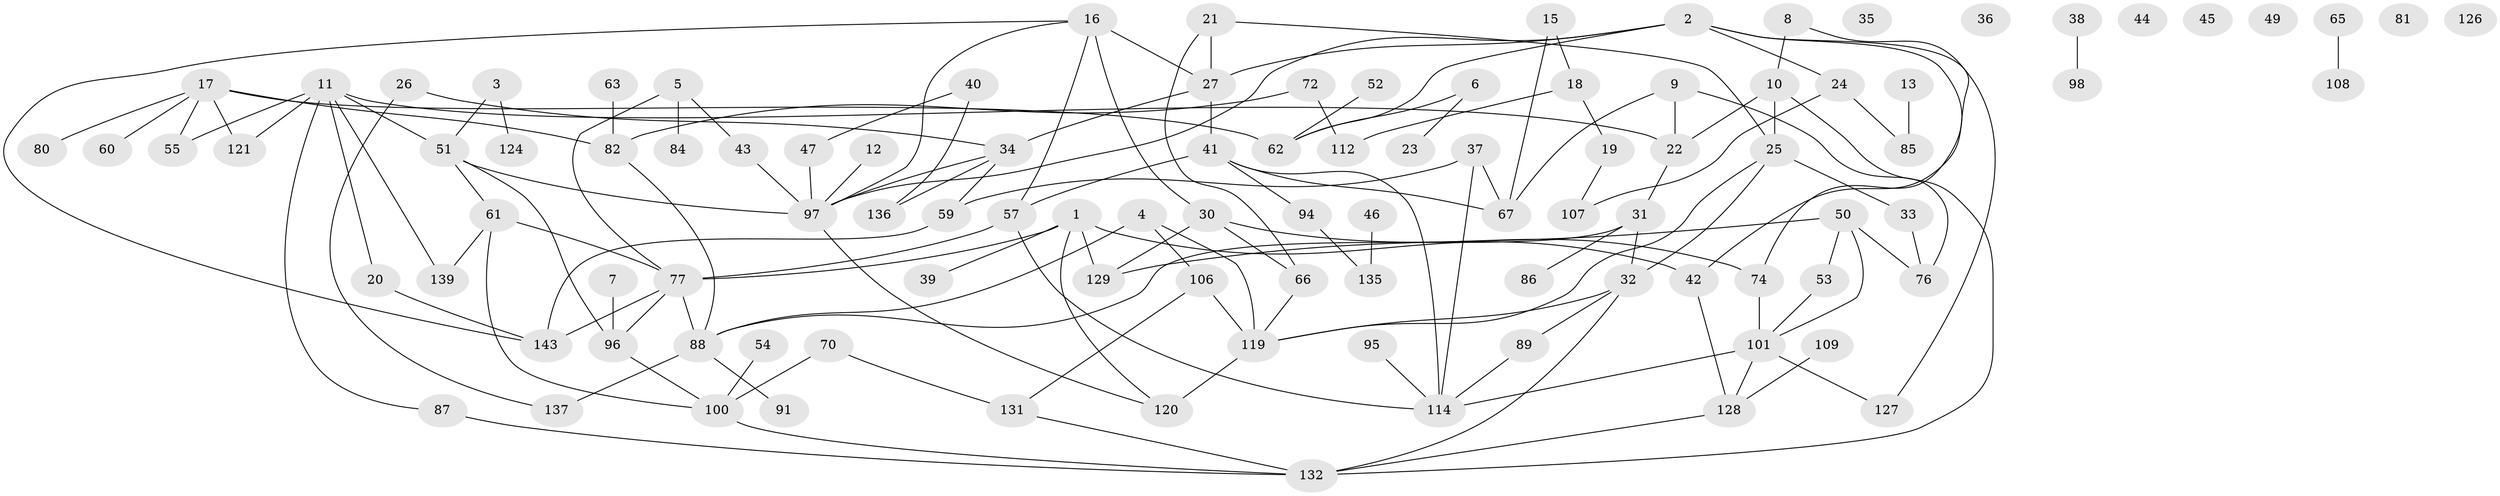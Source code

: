 // Generated by graph-tools (version 1.1) at 2025/23/03/03/25 07:23:26]
// undirected, 103 vertices, 142 edges
graph export_dot {
graph [start="1"]
  node [color=gray90,style=filled];
  1 [super="+28"];
  2 [super="+14"];
  3;
  4 [super="+29"];
  5 [super="+117"];
  6;
  7;
  8 [super="+144"];
  9 [super="+118"];
  10 [super="+73"];
  11 [super="+104"];
  12;
  13;
  15 [super="+68"];
  16 [super="+130"];
  17 [super="+58"];
  18 [super="+111"];
  19 [super="+48"];
  20;
  21 [super="+83"];
  22;
  23;
  24 [super="+102"];
  25;
  26;
  27 [super="+71"];
  30 [super="+92"];
  31 [super="+64"];
  32 [super="+78"];
  33;
  34 [super="+56"];
  35;
  36;
  37;
  38;
  39;
  40 [super="+140"];
  41;
  42 [super="+103"];
  43;
  44;
  45;
  46;
  47 [super="+69"];
  49;
  50 [super="+75"];
  51 [super="+149"];
  52;
  53 [super="+105"];
  54;
  55;
  57;
  59;
  60 [super="+90"];
  61;
  62 [super="+115"];
  63 [super="+113"];
  65;
  66;
  67 [super="+93"];
  70;
  72 [super="+79"];
  74 [super="+123"];
  76 [super="+142"];
  77 [super="+125"];
  80;
  81;
  82 [super="+133"];
  84;
  85;
  86;
  87;
  88 [super="+99"];
  89;
  91;
  94;
  95;
  96 [super="+134"];
  97 [super="+122"];
  98;
  100 [super="+110"];
  101 [super="+138"];
  106;
  107;
  108;
  109;
  112 [super="+146"];
  114 [super="+116"];
  119 [super="+145"];
  120;
  121;
  124;
  126;
  127;
  128 [super="+141"];
  129 [super="+148"];
  131;
  132 [super="+147"];
  135;
  136;
  137;
  139;
  143;
  1 -- 39;
  1 -- 120;
  1 -- 42;
  1 -- 77;
  1 -- 129;
  2 -- 24;
  2 -- 27;
  2 -- 62;
  2 -- 97;
  2 -- 127;
  2 -- 74;
  3 -- 51;
  3 -- 124;
  4 -- 106;
  4 -- 88;
  4 -- 119;
  5 -- 43;
  5 -- 77;
  5 -- 84;
  6 -- 23;
  6 -- 62;
  7 -- 96;
  8 -- 10;
  8 -- 42;
  9 -- 22;
  9 -- 67;
  9 -- 76;
  10 -- 25;
  10 -- 132;
  10 -- 22;
  11 -- 51;
  11 -- 121;
  11 -- 139;
  11 -- 20;
  11 -- 22;
  11 -- 55;
  11 -- 87;
  12 -- 97;
  13 -- 85;
  15 -- 67;
  15 -- 18;
  16 -- 57;
  16 -- 97;
  16 -- 143;
  16 -- 30;
  16 -- 27;
  17 -- 55;
  17 -- 60;
  17 -- 82;
  17 -- 121;
  17 -- 80;
  17 -- 62;
  18 -- 19;
  18 -- 112;
  19 -- 107;
  20 -- 143;
  21 -- 25;
  21 -- 66;
  21 -- 27 [weight=2];
  22 -- 31;
  24 -- 85;
  24 -- 107;
  25 -- 33;
  25 -- 119;
  25 -- 32;
  26 -- 137;
  26 -- 34;
  27 -- 34;
  27 -- 41;
  30 -- 129;
  30 -- 66;
  30 -- 74;
  31 -- 86;
  31 -- 32;
  31 -- 88;
  32 -- 132;
  32 -- 119;
  32 -- 89;
  33 -- 76;
  34 -- 59;
  34 -- 136;
  34 -- 97;
  37 -- 59;
  37 -- 67;
  37 -- 114;
  38 -- 98;
  40 -- 47;
  40 -- 136;
  41 -- 57;
  41 -- 94;
  41 -- 114;
  41 -- 67;
  42 -- 128;
  43 -- 97;
  46 -- 135;
  47 -- 97;
  50 -- 129;
  50 -- 101;
  50 -- 76;
  50 -- 53;
  51 -- 96 [weight=2];
  51 -- 97;
  51 -- 61;
  52 -- 62;
  53 -- 101;
  54 -- 100;
  57 -- 77;
  57 -- 114;
  59 -- 143;
  61 -- 77 [weight=2];
  61 -- 139;
  61 -- 100;
  63 -- 82;
  65 -- 108;
  66 -- 119;
  70 -- 131;
  70 -- 100;
  72 -- 112;
  72 -- 82;
  74 -- 101;
  77 -- 143;
  77 -- 88;
  77 -- 96;
  82 -- 88;
  87 -- 132;
  88 -- 91;
  88 -- 137;
  89 -- 114;
  94 -- 135;
  95 -- 114;
  96 -- 100;
  97 -- 120;
  100 -- 132;
  101 -- 128;
  101 -- 114;
  101 -- 127;
  106 -- 119;
  106 -- 131;
  109 -- 128;
  119 -- 120 [weight=2];
  128 -- 132;
  131 -- 132;
}
